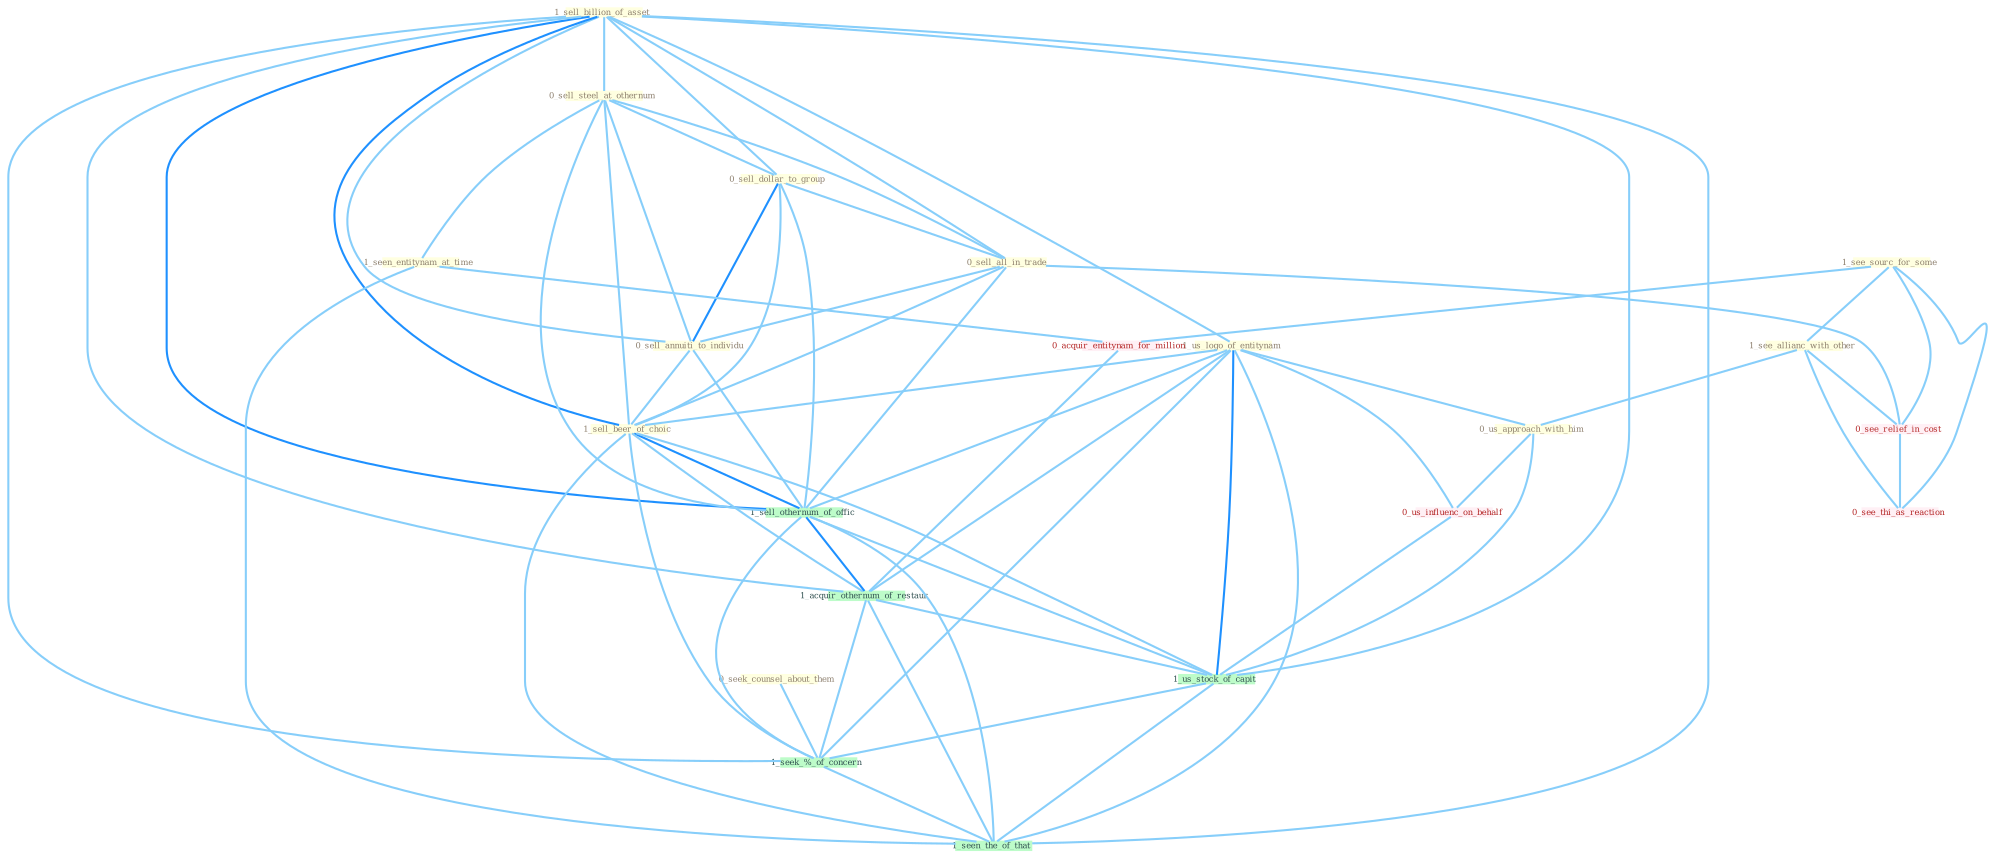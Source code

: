 Graph G{ 
    node
    [shape=polygon,style=filled,width=.5,height=.06,color="#BDFCC9",fixedsize=true,fontsize=4,
    fontcolor="#2f4f4f"];
    {node
    [color="#ffffe0", fontcolor="#8b7d6b"] "1_sell_billion_of_asset " "0_sell_steel_at_othernum " "1_us_logo_of_entitynam " "0_sell_dollar_to_group " "0_seek_counsel_about_them " "1_see_sourc_for_some " "0_sell_all_in_trade " "0_sell_annuiti_to_individu " "1_seen_entitynam_at_time " "1_see_allianc_with_other " "0_us_approach_with_him " "1_sell_beer_of_choic "}
{node [color="#fff0f5", fontcolor="#b22222"] "0_acquir_entitynam_for_million " "0_us_influenc_on_behalf " "0_see_relief_in_cost " "0_see_thi_as_reaction "}
edge [color="#B0E2FF"];

	"1_sell_billion_of_asset " -- "0_sell_steel_at_othernum " [w="1", color="#87cefa" ];
	"1_sell_billion_of_asset " -- "1_us_logo_of_entitynam " [w="1", color="#87cefa" ];
	"1_sell_billion_of_asset " -- "0_sell_dollar_to_group " [w="1", color="#87cefa" ];
	"1_sell_billion_of_asset " -- "0_sell_all_in_trade " [w="1", color="#87cefa" ];
	"1_sell_billion_of_asset " -- "0_sell_annuiti_to_individu " [w="1", color="#87cefa" ];
	"1_sell_billion_of_asset " -- "1_sell_beer_of_choic " [w="2", color="#1e90ff" , len=0.8];
	"1_sell_billion_of_asset " -- "1_sell_othernum_of_offic " [w="2", color="#1e90ff" , len=0.8];
	"1_sell_billion_of_asset " -- "1_acquir_othernum_of_restaur " [w="1", color="#87cefa" ];
	"1_sell_billion_of_asset " -- "1_us_stock_of_capit " [w="1", color="#87cefa" ];
	"1_sell_billion_of_asset " -- "1_seek_%_of_concern " [w="1", color="#87cefa" ];
	"1_sell_billion_of_asset " -- "1_seen_the_of_that " [w="1", color="#87cefa" ];
	"0_sell_steel_at_othernum " -- "0_sell_dollar_to_group " [w="1", color="#87cefa" ];
	"0_sell_steel_at_othernum " -- "0_sell_all_in_trade " [w="1", color="#87cefa" ];
	"0_sell_steel_at_othernum " -- "0_sell_annuiti_to_individu " [w="1", color="#87cefa" ];
	"0_sell_steel_at_othernum " -- "1_seen_entitynam_at_time " [w="1", color="#87cefa" ];
	"0_sell_steel_at_othernum " -- "1_sell_beer_of_choic " [w="1", color="#87cefa" ];
	"0_sell_steel_at_othernum " -- "1_sell_othernum_of_offic " [w="1", color="#87cefa" ];
	"1_us_logo_of_entitynam " -- "0_us_approach_with_him " [w="1", color="#87cefa" ];
	"1_us_logo_of_entitynam " -- "1_sell_beer_of_choic " [w="1", color="#87cefa" ];
	"1_us_logo_of_entitynam " -- "1_sell_othernum_of_offic " [w="1", color="#87cefa" ];
	"1_us_logo_of_entitynam " -- "0_us_influenc_on_behalf " [w="1", color="#87cefa" ];
	"1_us_logo_of_entitynam " -- "1_acquir_othernum_of_restaur " [w="1", color="#87cefa" ];
	"1_us_logo_of_entitynam " -- "1_us_stock_of_capit " [w="2", color="#1e90ff" , len=0.8];
	"1_us_logo_of_entitynam " -- "1_seek_%_of_concern " [w="1", color="#87cefa" ];
	"1_us_logo_of_entitynam " -- "1_seen_the_of_that " [w="1", color="#87cefa" ];
	"0_sell_dollar_to_group " -- "0_sell_all_in_trade " [w="1", color="#87cefa" ];
	"0_sell_dollar_to_group " -- "0_sell_annuiti_to_individu " [w="2", color="#1e90ff" , len=0.8];
	"0_sell_dollar_to_group " -- "1_sell_beer_of_choic " [w="1", color="#87cefa" ];
	"0_sell_dollar_to_group " -- "1_sell_othernum_of_offic " [w="1", color="#87cefa" ];
	"0_seek_counsel_about_them " -- "1_seek_%_of_concern " [w="1", color="#87cefa" ];
	"1_see_sourc_for_some " -- "1_see_allianc_with_other " [w="1", color="#87cefa" ];
	"1_see_sourc_for_some " -- "0_acquir_entitynam_for_million " [w="1", color="#87cefa" ];
	"1_see_sourc_for_some " -- "0_see_relief_in_cost " [w="1", color="#87cefa" ];
	"1_see_sourc_for_some " -- "0_see_thi_as_reaction " [w="1", color="#87cefa" ];
	"0_sell_all_in_trade " -- "0_sell_annuiti_to_individu " [w="1", color="#87cefa" ];
	"0_sell_all_in_trade " -- "1_sell_beer_of_choic " [w="1", color="#87cefa" ];
	"0_sell_all_in_trade " -- "1_sell_othernum_of_offic " [w="1", color="#87cefa" ];
	"0_sell_all_in_trade " -- "0_see_relief_in_cost " [w="1", color="#87cefa" ];
	"0_sell_annuiti_to_individu " -- "1_sell_beer_of_choic " [w="1", color="#87cefa" ];
	"0_sell_annuiti_to_individu " -- "1_sell_othernum_of_offic " [w="1", color="#87cefa" ];
	"1_seen_entitynam_at_time " -- "0_acquir_entitynam_for_million " [w="1", color="#87cefa" ];
	"1_seen_entitynam_at_time " -- "1_seen_the_of_that " [w="1", color="#87cefa" ];
	"1_see_allianc_with_other " -- "0_us_approach_with_him " [w="1", color="#87cefa" ];
	"1_see_allianc_with_other " -- "0_see_relief_in_cost " [w="1", color="#87cefa" ];
	"1_see_allianc_with_other " -- "0_see_thi_as_reaction " [w="1", color="#87cefa" ];
	"0_us_approach_with_him " -- "0_us_influenc_on_behalf " [w="1", color="#87cefa" ];
	"0_us_approach_with_him " -- "1_us_stock_of_capit " [w="1", color="#87cefa" ];
	"1_sell_beer_of_choic " -- "1_sell_othernum_of_offic " [w="2", color="#1e90ff" , len=0.8];
	"1_sell_beer_of_choic " -- "1_acquir_othernum_of_restaur " [w="1", color="#87cefa" ];
	"1_sell_beer_of_choic " -- "1_us_stock_of_capit " [w="1", color="#87cefa" ];
	"1_sell_beer_of_choic " -- "1_seek_%_of_concern " [w="1", color="#87cefa" ];
	"1_sell_beer_of_choic " -- "1_seen_the_of_that " [w="1", color="#87cefa" ];
	"0_acquir_entitynam_for_million " -- "1_acquir_othernum_of_restaur " [w="1", color="#87cefa" ];
	"1_sell_othernum_of_offic " -- "1_acquir_othernum_of_restaur " [w="2", color="#1e90ff" , len=0.8];
	"1_sell_othernum_of_offic " -- "1_us_stock_of_capit " [w="1", color="#87cefa" ];
	"1_sell_othernum_of_offic " -- "1_seek_%_of_concern " [w="1", color="#87cefa" ];
	"1_sell_othernum_of_offic " -- "1_seen_the_of_that " [w="1", color="#87cefa" ];
	"0_us_influenc_on_behalf " -- "1_us_stock_of_capit " [w="1", color="#87cefa" ];
	"0_see_relief_in_cost " -- "0_see_thi_as_reaction " [w="1", color="#87cefa" ];
	"1_acquir_othernum_of_restaur " -- "1_us_stock_of_capit " [w="1", color="#87cefa" ];
	"1_acquir_othernum_of_restaur " -- "1_seek_%_of_concern " [w="1", color="#87cefa" ];
	"1_acquir_othernum_of_restaur " -- "1_seen_the_of_that " [w="1", color="#87cefa" ];
	"1_us_stock_of_capit " -- "1_seek_%_of_concern " [w="1", color="#87cefa" ];
	"1_us_stock_of_capit " -- "1_seen_the_of_that " [w="1", color="#87cefa" ];
	"1_seek_%_of_concern " -- "1_seen_the_of_that " [w="1", color="#87cefa" ];
}